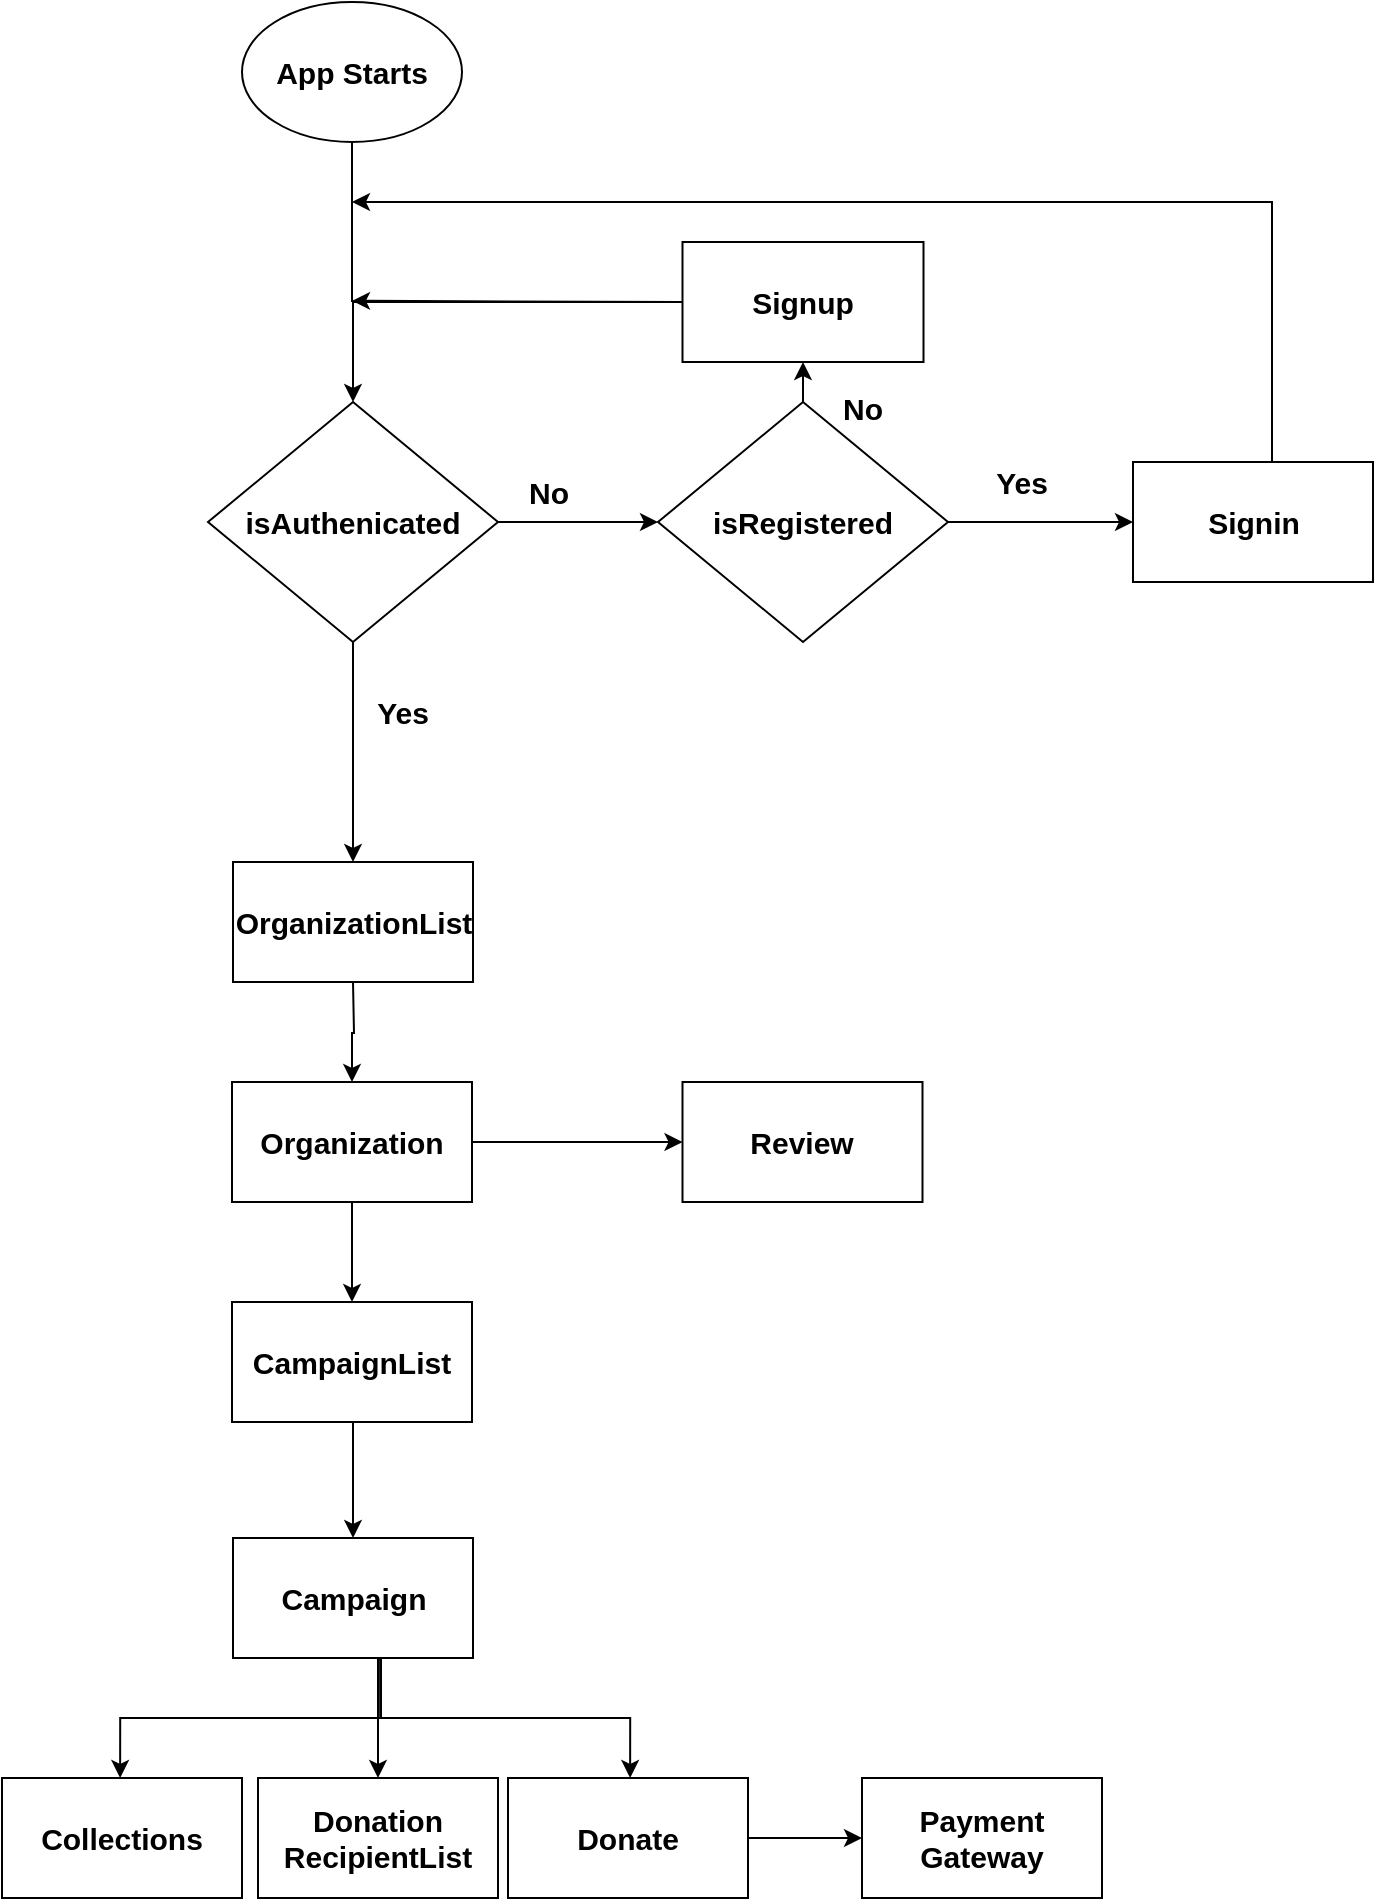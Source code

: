 <mxfile version="23.1.6" type="device">
  <diagram name="Page-1" id="aAx7J7RX4z-OUSzjIo2e">
    <mxGraphModel dx="1235" dy="671" grid="1" gridSize="10" guides="1" tooltips="1" connect="1" arrows="1" fold="1" page="1" pageScale="1" pageWidth="850" pageHeight="1100" math="0" shadow="0">
      <root>
        <mxCell id="0" />
        <mxCell id="1" parent="0" />
        <mxCell id="qCsJn4PpKWyExYU3MCr6-1" value="App Starts" style="ellipse;whiteSpace=wrap;html=1;fontSize=15;fontStyle=1" vertex="1" parent="1">
          <mxGeometry x="370" y="20" width="110" height="70" as="geometry" />
        </mxCell>
        <mxCell id="qCsJn4PpKWyExYU3MCr6-9" value="" style="edgeStyle=orthogonalEdgeStyle;rounded=0;orthogonalLoop=1;jettySize=auto;html=1;fontSize=15;fontStyle=1" edge="1" parent="1" source="qCsJn4PpKWyExYU3MCr6-7" target="qCsJn4PpKWyExYU3MCr6-8">
          <mxGeometry relative="1" as="geometry" />
        </mxCell>
        <mxCell id="qCsJn4PpKWyExYU3MCr6-17" value="" style="edgeStyle=orthogonalEdgeStyle;rounded=0;orthogonalLoop=1;jettySize=auto;html=1;fontSize=15;fontStyle=1" edge="1" parent="1" source="qCsJn4PpKWyExYU3MCr6-7" target="qCsJn4PpKWyExYU3MCr6-16">
          <mxGeometry relative="1" as="geometry" />
        </mxCell>
        <mxCell id="qCsJn4PpKWyExYU3MCr6-7" value="isAuthenicated" style="rhombus;whiteSpace=wrap;html=1;fontSize=15;fontStyle=1" vertex="1" parent="1">
          <mxGeometry x="353" y="220" width="145" height="120" as="geometry" />
        </mxCell>
        <mxCell id="qCsJn4PpKWyExYU3MCr6-11" value="" style="edgeStyle=orthogonalEdgeStyle;rounded=0;orthogonalLoop=1;jettySize=auto;html=1;fontSize=15;fontStyle=1" edge="1" parent="1" source="qCsJn4PpKWyExYU3MCr6-8" target="qCsJn4PpKWyExYU3MCr6-10">
          <mxGeometry relative="1" as="geometry" />
        </mxCell>
        <mxCell id="qCsJn4PpKWyExYU3MCr6-13" value="" style="edgeStyle=orthogonalEdgeStyle;rounded=0;orthogonalLoop=1;jettySize=auto;html=1;fontSize=15;fontStyle=1" edge="1" parent="1" source="qCsJn4PpKWyExYU3MCr6-8" target="qCsJn4PpKWyExYU3MCr6-12">
          <mxGeometry relative="1" as="geometry" />
        </mxCell>
        <mxCell id="qCsJn4PpKWyExYU3MCr6-8" value="isRegistered" style="rhombus;whiteSpace=wrap;html=1;fontSize=15;fontStyle=1" vertex="1" parent="1">
          <mxGeometry x="578" y="220" width="145" height="120" as="geometry" />
        </mxCell>
        <mxCell id="qCsJn4PpKWyExYU3MCr6-10" value="Signin" style="whiteSpace=wrap;html=1;fontSize=15;fontStyle=1" vertex="1" parent="1">
          <mxGeometry x="815.5" y="250" width="120" height="60" as="geometry" />
        </mxCell>
        <mxCell id="qCsJn4PpKWyExYU3MCr6-14" value="" style="edgeStyle=orthogonalEdgeStyle;rounded=0;orthogonalLoop=1;jettySize=auto;html=1;entryX=0.5;entryY=0;entryDx=0;entryDy=0;fontSize=15;fontStyle=1" edge="1" parent="1" source="qCsJn4PpKWyExYU3MCr6-12" target="qCsJn4PpKWyExYU3MCr6-7">
          <mxGeometry relative="1" as="geometry">
            <mxPoint x="425" y="210" as="targetPoint" />
          </mxGeometry>
        </mxCell>
        <mxCell id="qCsJn4PpKWyExYU3MCr6-12" value="Signup" style="whiteSpace=wrap;html=1;fontSize=15;fontStyle=1" vertex="1" parent="1">
          <mxGeometry x="590.25" y="140" width="120.5" height="60" as="geometry" />
        </mxCell>
        <mxCell id="qCsJn4PpKWyExYU3MCr6-16" value="OrganizationList" style="whiteSpace=wrap;html=1;fontSize=15;fontStyle=1" vertex="1" parent="1">
          <mxGeometry x="365.5" y="450" width="120" height="60" as="geometry" />
        </mxCell>
        <mxCell id="qCsJn4PpKWyExYU3MCr6-31" style="edgeStyle=orthogonalEdgeStyle;rounded=0;orthogonalLoop=1;jettySize=auto;html=1;exitX=0.5;exitY=1;exitDx=0;exitDy=0;entryX=0.5;entryY=0;entryDx=0;entryDy=0;fontSize=15;fontStyle=1" edge="1" parent="1" target="qCsJn4PpKWyExYU3MCr6-29">
          <mxGeometry relative="1" as="geometry">
            <mxPoint x="425.5" y="510" as="sourcePoint" />
          </mxGeometry>
        </mxCell>
        <mxCell id="qCsJn4PpKWyExYU3MCr6-24" value="" style="edgeStyle=orthogonalEdgeStyle;rounded=0;orthogonalLoop=1;jettySize=auto;html=1;fontSize=15;fontStyle=1" edge="1" parent="1">
          <mxGeometry relative="1" as="geometry">
            <mxPoint x="439.059" y="848" as="sourcePoint" />
            <mxPoint x="309.059" y="908" as="targetPoint" />
            <Array as="points">
              <mxPoint x="439" y="878" />
              <mxPoint x="309" y="878" />
            </Array>
          </mxGeometry>
        </mxCell>
        <mxCell id="qCsJn4PpKWyExYU3MCr6-26" value="" style="edgeStyle=orthogonalEdgeStyle;rounded=0;orthogonalLoop=1;jettySize=auto;html=1;fontSize=15;fontStyle=1" edge="1" parent="1" source="qCsJn4PpKWyExYU3MCr6-20" target="qCsJn4PpKWyExYU3MCr6-25">
          <mxGeometry relative="1" as="geometry">
            <Array as="points">
              <mxPoint x="438" y="864" />
              <mxPoint x="438" y="864" />
            </Array>
          </mxGeometry>
        </mxCell>
        <mxCell id="qCsJn4PpKWyExYU3MCr6-28" value="" style="edgeStyle=orthogonalEdgeStyle;rounded=0;orthogonalLoop=1;jettySize=auto;html=1;exitX=0.75;exitY=1;exitDx=0;exitDy=0;fontSize=15;fontStyle=1" edge="1" parent="1">
          <mxGeometry relative="1" as="geometry">
            <mxPoint x="439.5" y="848" as="sourcePoint" />
            <mxPoint x="564.059" y="908" as="targetPoint" />
            <Array as="points">
              <mxPoint x="439" y="878" />
              <mxPoint x="564" y="878" />
            </Array>
          </mxGeometry>
        </mxCell>
        <mxCell id="qCsJn4PpKWyExYU3MCr6-20" value="Campaign" style="whiteSpace=wrap;html=1;fontSize=15;fontStyle=1" vertex="1" parent="1">
          <mxGeometry x="365.5" y="788" width="120" height="60" as="geometry" />
        </mxCell>
        <mxCell id="qCsJn4PpKWyExYU3MCr6-22" value="Collections" style="whiteSpace=wrap;html=1;fontSize=15;fontStyle=1" vertex="1" parent="1">
          <mxGeometry x="250" y="908" width="120" height="60" as="geometry" />
        </mxCell>
        <mxCell id="qCsJn4PpKWyExYU3MCr6-25" value="Donation RecipientList" style="whiteSpace=wrap;html=1;fontSize=15;fontStyle=1" vertex="1" parent="1">
          <mxGeometry x="378" y="908" width="120" height="60" as="geometry" />
        </mxCell>
        <mxCell id="qCsJn4PpKWyExYU3MCr6-51" value="" style="edgeStyle=orthogonalEdgeStyle;rounded=0;orthogonalLoop=1;jettySize=auto;html=1;" edge="1" parent="1" source="qCsJn4PpKWyExYU3MCr6-27" target="qCsJn4PpKWyExYU3MCr6-50">
          <mxGeometry relative="1" as="geometry" />
        </mxCell>
        <mxCell id="qCsJn4PpKWyExYU3MCr6-27" value="Donate" style="whiteSpace=wrap;html=1;fontSize=15;fontStyle=1" vertex="1" parent="1">
          <mxGeometry x="503" y="908" width="120" height="60" as="geometry" />
        </mxCell>
        <mxCell id="qCsJn4PpKWyExYU3MCr6-45" value="" style="edgeStyle=orthogonalEdgeStyle;rounded=0;orthogonalLoop=1;jettySize=auto;html=1;" edge="1" parent="1" source="qCsJn4PpKWyExYU3MCr6-29" target="qCsJn4PpKWyExYU3MCr6-44">
          <mxGeometry relative="1" as="geometry" />
        </mxCell>
        <mxCell id="qCsJn4PpKWyExYU3MCr6-49" style="edgeStyle=orthogonalEdgeStyle;rounded=0;orthogonalLoop=1;jettySize=auto;html=1;exitX=1;exitY=0.75;exitDx=0;exitDy=0;entryX=0;entryY=0.5;entryDx=0;entryDy=0;" edge="1" parent="1" source="qCsJn4PpKWyExYU3MCr6-29" target="qCsJn4PpKWyExYU3MCr6-47">
          <mxGeometry relative="1" as="geometry">
            <Array as="points">
              <mxPoint x="485" y="590" />
            </Array>
          </mxGeometry>
        </mxCell>
        <mxCell id="qCsJn4PpKWyExYU3MCr6-29" value="Organization" style="whiteSpace=wrap;html=1;fontSize=15;fontStyle=1" vertex="1" parent="1">
          <mxGeometry x="365" y="560" width="120" height="60" as="geometry" />
        </mxCell>
        <mxCell id="qCsJn4PpKWyExYU3MCr6-35" value="" style="endArrow=classic;html=1;rounded=0;fontSize=15;fontStyle=1" edge="1" parent="1">
          <mxGeometry width="50" height="50" relative="1" as="geometry">
            <mxPoint x="885" y="250" as="sourcePoint" />
            <mxPoint x="425" y="120" as="targetPoint" />
            <Array as="points">
              <mxPoint x="885" y="120" />
            </Array>
          </mxGeometry>
        </mxCell>
        <mxCell id="qCsJn4PpKWyExYU3MCr6-37" value="" style="endArrow=none;html=1;rounded=0;entryX=0.5;entryY=1;entryDx=0;entryDy=0;fontSize=15;fontStyle=1" edge="1" parent="1" target="qCsJn4PpKWyExYU3MCr6-1">
          <mxGeometry width="50" height="50" relative="1" as="geometry">
            <mxPoint x="425" y="170" as="sourcePoint" />
            <mxPoint x="450" y="100" as="targetPoint" />
          </mxGeometry>
        </mxCell>
        <mxCell id="qCsJn4PpKWyExYU3MCr6-38" value="Yes" style="whiteSpace=wrap;html=1;strokeColor=none;fillColor=none;fontSize=15;fontStyle=1" vertex="1" parent="1">
          <mxGeometry x="700" y="230" width="120" height="60" as="geometry" />
        </mxCell>
        <mxCell id="qCsJn4PpKWyExYU3MCr6-39" value="No" style="text;html=1;align=center;verticalAlign=middle;resizable=0;points=[];autosize=1;strokeColor=none;fillColor=none;fontSize=15;fontStyle=1" vertex="1" parent="1">
          <mxGeometry x="660" y="208" width="40" height="30" as="geometry" />
        </mxCell>
        <mxCell id="qCsJn4PpKWyExYU3MCr6-40" value="No" style="text;html=1;align=center;verticalAlign=middle;resizable=0;points=[];autosize=1;strokeColor=none;fillColor=none;fontSize=15;fontStyle=1" vertex="1" parent="1">
          <mxGeometry x="503" y="250" width="40" height="30" as="geometry" />
        </mxCell>
        <mxCell id="qCsJn4PpKWyExYU3MCr6-41" value="&lt;b&gt;&lt;font style=&quot;font-size: 15px;&quot;&gt;Yes&lt;/font&gt;&lt;/b&gt;&lt;br style=&quot;font-size: 15px;&quot;&gt;" style="text;html=1;align=center;verticalAlign=middle;resizable=0;points=[];autosize=1;strokeColor=none;fillColor=none;" vertex="1" parent="1">
          <mxGeometry x="425" y="360" width="50" height="30" as="geometry" />
        </mxCell>
        <mxCell id="qCsJn4PpKWyExYU3MCr6-43" value="" style="endArrow=classic;html=1;rounded=0;" edge="1" parent="1">
          <mxGeometry width="50" height="50" relative="1" as="geometry">
            <mxPoint x="590" y="170" as="sourcePoint" />
            <mxPoint x="425" y="169.41" as="targetPoint" />
          </mxGeometry>
        </mxCell>
        <mxCell id="qCsJn4PpKWyExYU3MCr6-46" style="edgeStyle=orthogonalEdgeStyle;rounded=0;orthogonalLoop=1;jettySize=auto;html=1;exitX=0.75;exitY=1;exitDx=0;exitDy=0;entryX=0.5;entryY=0;entryDx=0;entryDy=0;" edge="1" parent="1" source="qCsJn4PpKWyExYU3MCr6-44" target="qCsJn4PpKWyExYU3MCr6-20">
          <mxGeometry relative="1" as="geometry">
            <Array as="points">
              <mxPoint x="426" y="730" />
            </Array>
          </mxGeometry>
        </mxCell>
        <mxCell id="qCsJn4PpKWyExYU3MCr6-44" value="CampaignList" style="whiteSpace=wrap;html=1;fontSize=15;fontStyle=1;" vertex="1" parent="1">
          <mxGeometry x="365" y="670" width="120" height="60" as="geometry" />
        </mxCell>
        <mxCell id="qCsJn4PpKWyExYU3MCr6-47" value="Review" style="whiteSpace=wrap;html=1;fontSize=15;fontStyle=1;" vertex="1" parent="1">
          <mxGeometry x="590.25" y="560" width="120" height="60" as="geometry" />
        </mxCell>
        <mxCell id="qCsJn4PpKWyExYU3MCr6-50" value="Payment Gateway" style="whiteSpace=wrap;html=1;fontSize=15;fontStyle=1;" vertex="1" parent="1">
          <mxGeometry x="680" y="908" width="120" height="60" as="geometry" />
        </mxCell>
      </root>
    </mxGraphModel>
  </diagram>
</mxfile>
